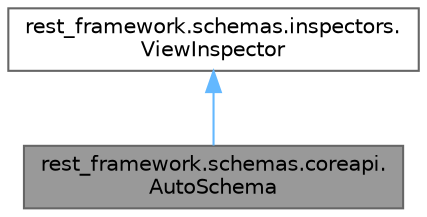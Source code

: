 digraph "rest_framework.schemas.coreapi.AutoSchema"
{
 // LATEX_PDF_SIZE
  bgcolor="transparent";
  edge [fontname=Helvetica,fontsize=10,labelfontname=Helvetica,labelfontsize=10];
  node [fontname=Helvetica,fontsize=10,shape=box,height=0.2,width=0.4];
  Node1 [id="Node000001",label="rest_framework.schemas.coreapi.\lAutoSchema",height=0.2,width=0.4,color="gray40", fillcolor="grey60", style="filled", fontcolor="black",tooltip=" "];
  Node2 -> Node1 [id="edge2_Node000001_Node000002",dir="back",color="steelblue1",style="solid",tooltip=" "];
  Node2 [id="Node000002",label="rest_framework.schemas.inspectors.\lViewInspector",height=0.2,width=0.4,color="gray40", fillcolor="white", style="filled",URL="$classrest__framework_1_1schemas_1_1inspectors_1_1ViewInspector.html",tooltip=" "];
}
